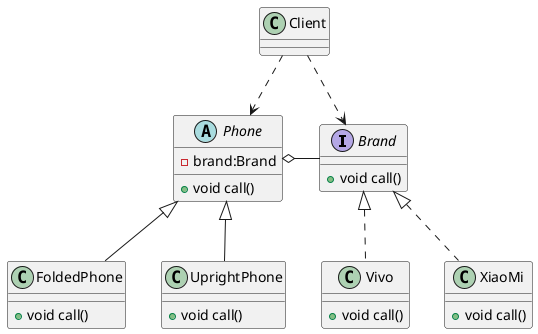 @startuml

interface Brand{
    + void call()
}

class Vivo{
    + void call()
}

class XiaoMi{
    + void call()
}

abstract class Phone{
    - brand:Brand
    + void call()
}

class FoldedPhone{
    + void call()
}
class UprightPhone{
    + void call()
}


Phone <|-- FoldedPhone
Phone <|-- UprightPhone

Brand <|.. Vivo
Brand <|.. XiaoMi

Phone o-right- Brand

Client ..> Phone
Client ..> Brand



@enduml